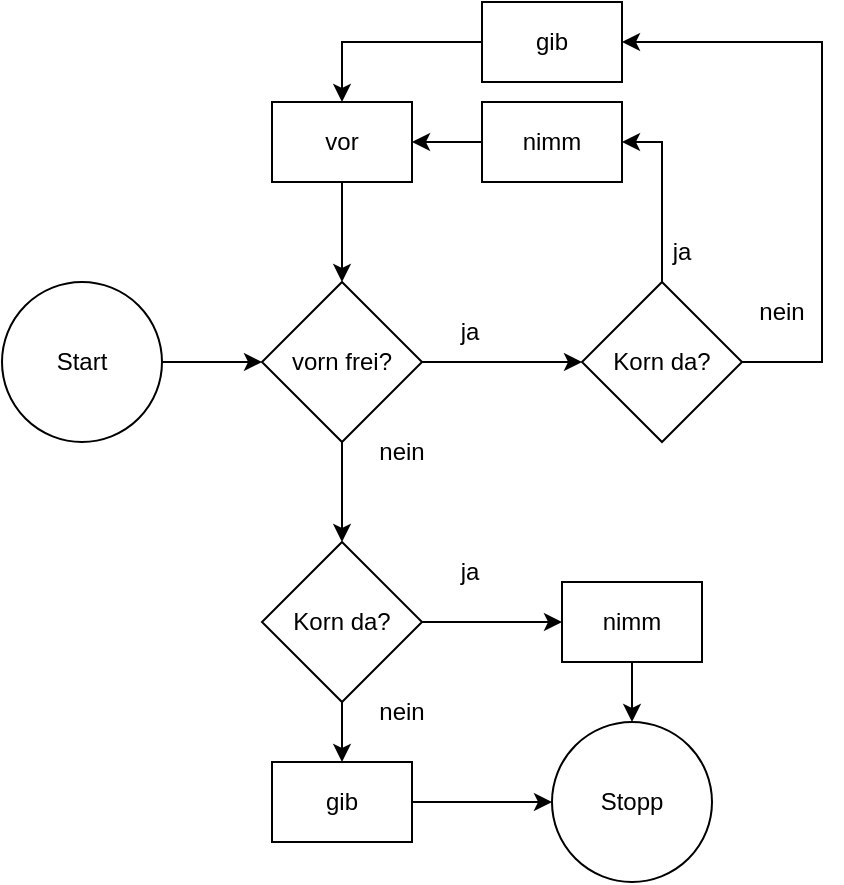 <mxfile version="28.0.9" pages="2">
  <diagram name="Seite-1" id="PY_dONjrOMEP5lMkQRjG">
    <mxGraphModel dx="2472" dy="982" grid="1" gridSize="10" guides="1" tooltips="1" connect="1" arrows="1" fold="1" page="1" pageScale="1" pageWidth="827" pageHeight="1169" math="0" shadow="0">
      <root>
        <mxCell id="0" />
        <mxCell id="1" parent="0" />
        <mxCell id="40YEkrklW_I2Qo1Nzs7D-16" value="" style="edgeStyle=orthogonalEdgeStyle;rounded=0;orthogonalLoop=1;jettySize=auto;html=1;" parent="1" source="40YEkrklW_I2Qo1Nzs7D-1" target="40YEkrklW_I2Qo1Nzs7D-5" edge="1">
          <mxGeometry relative="1" as="geometry" />
        </mxCell>
        <mxCell id="40YEkrklW_I2Qo1Nzs7D-1" value="Start" style="ellipse;whiteSpace=wrap;html=1;aspect=fixed;" parent="1" vertex="1">
          <mxGeometry x="150" y="160" width="80" height="80" as="geometry" />
        </mxCell>
        <mxCell id="40YEkrklW_I2Qo1Nzs7D-2" value="Korn da?" style="rhombus;whiteSpace=wrap;html=1;" parent="1" vertex="1">
          <mxGeometry x="440" y="160" width="80" height="80" as="geometry" />
        </mxCell>
        <mxCell id="40YEkrklW_I2Qo1Nzs7D-17" value="" style="edgeStyle=orthogonalEdgeStyle;rounded=0;orthogonalLoop=1;jettySize=auto;html=1;" parent="1" source="40YEkrklW_I2Qo1Nzs7D-5" target="40YEkrklW_I2Qo1Nzs7D-2" edge="1">
          <mxGeometry relative="1" as="geometry" />
        </mxCell>
        <mxCell id="40YEkrklW_I2Qo1Nzs7D-26" value="" style="edgeStyle=orthogonalEdgeStyle;rounded=0;orthogonalLoop=1;jettySize=auto;html=1;" parent="1" source="40YEkrklW_I2Qo1Nzs7D-5" target="40YEkrklW_I2Qo1Nzs7D-25" edge="1">
          <mxGeometry relative="1" as="geometry" />
        </mxCell>
        <mxCell id="40YEkrklW_I2Qo1Nzs7D-5" value="vorn frei?" style="rhombus;whiteSpace=wrap;html=1;" parent="1" vertex="1">
          <mxGeometry x="280" y="160" width="80" height="80" as="geometry" />
        </mxCell>
        <mxCell id="40YEkrklW_I2Qo1Nzs7D-36" value="" style="edgeStyle=orthogonalEdgeStyle;rounded=0;orthogonalLoop=1;jettySize=auto;html=1;" parent="1" source="40YEkrklW_I2Qo1Nzs7D-7" target="40YEkrklW_I2Qo1Nzs7D-35" edge="1">
          <mxGeometry relative="1" as="geometry" />
        </mxCell>
        <mxCell id="40YEkrklW_I2Qo1Nzs7D-7" value="nimm" style="rounded=0;whiteSpace=wrap;html=1;" parent="1" vertex="1">
          <mxGeometry x="390" y="70" width="70" height="40" as="geometry" />
        </mxCell>
        <mxCell id="40YEkrklW_I2Qo1Nzs7D-13" value="ja" style="text;html=1;align=center;verticalAlign=middle;whiteSpace=wrap;rounded=0;" parent="1" vertex="1">
          <mxGeometry x="354" y="290" width="60" height="30" as="geometry" />
        </mxCell>
        <mxCell id="40YEkrklW_I2Qo1Nzs7D-14" value="ja" style="text;html=1;align=center;verticalAlign=middle;whiteSpace=wrap;rounded=0;" parent="1" vertex="1">
          <mxGeometry x="460" y="130" width="60" height="30" as="geometry" />
        </mxCell>
        <mxCell id="40YEkrklW_I2Qo1Nzs7D-15" value="nein" style="text;html=1;align=center;verticalAlign=middle;whiteSpace=wrap;rounded=0;" parent="1" vertex="1">
          <mxGeometry x="510" y="160" width="60" height="30" as="geometry" />
        </mxCell>
        <mxCell id="40YEkrklW_I2Qo1Nzs7D-18" value="" style="endArrow=classic;html=1;rounded=0;entryX=1;entryY=0.5;entryDx=0;entryDy=0;" parent="1" target="40YEkrklW_I2Qo1Nzs7D-7" edge="1">
          <mxGeometry width="50" height="50" relative="1" as="geometry">
            <mxPoint x="480" y="160" as="sourcePoint" />
            <mxPoint x="530" y="110" as="targetPoint" />
            <Array as="points">
              <mxPoint x="480" y="90" />
            </Array>
          </mxGeometry>
        </mxCell>
        <mxCell id="40YEkrklW_I2Qo1Nzs7D-20" value="gib" style="rounded=0;whiteSpace=wrap;html=1;" parent="1" vertex="1">
          <mxGeometry x="390" y="20" width="70" height="40" as="geometry" />
        </mxCell>
        <mxCell id="40YEkrklW_I2Qo1Nzs7D-21" value="" style="endArrow=classic;html=1;rounded=0;entryX=1;entryY=0.5;entryDx=0;entryDy=0;" parent="1" target="40YEkrklW_I2Qo1Nzs7D-20" edge="1">
          <mxGeometry width="50" height="50" relative="1" as="geometry">
            <mxPoint x="520" y="200" as="sourcePoint" />
            <mxPoint x="570" y="150" as="targetPoint" />
            <Array as="points">
              <mxPoint x="560" y="200" />
              <mxPoint x="560" y="40" />
            </Array>
          </mxGeometry>
        </mxCell>
        <mxCell id="40YEkrklW_I2Qo1Nzs7D-22" value="" style="endArrow=classic;html=1;rounded=0;exitX=0;exitY=0.5;exitDx=0;exitDy=0;entryX=0.5;entryY=0;entryDx=0;entryDy=0;" parent="1" source="40YEkrklW_I2Qo1Nzs7D-20" target="40YEkrklW_I2Qo1Nzs7D-35" edge="1">
          <mxGeometry width="50" height="50" relative="1" as="geometry">
            <mxPoint x="230" y="85" as="sourcePoint" />
            <mxPoint x="320" y="80" as="targetPoint" />
            <Array as="points">
              <mxPoint x="320" y="40" />
              <mxPoint x="320" y="50" />
            </Array>
          </mxGeometry>
        </mxCell>
        <mxCell id="40YEkrklW_I2Qo1Nzs7D-23" value="ja" style="text;html=1;align=center;verticalAlign=middle;whiteSpace=wrap;rounded=0;" parent="1" vertex="1">
          <mxGeometry x="354" y="170" width="60" height="30" as="geometry" />
        </mxCell>
        <mxCell id="40YEkrklW_I2Qo1Nzs7D-24" value="nein" style="text;html=1;align=center;verticalAlign=middle;whiteSpace=wrap;rounded=0;" parent="1" vertex="1">
          <mxGeometry x="320" y="360" width="60" height="30" as="geometry" />
        </mxCell>
        <mxCell id="40YEkrklW_I2Qo1Nzs7D-28" value="" style="edgeStyle=orthogonalEdgeStyle;rounded=0;orthogonalLoop=1;jettySize=auto;html=1;" parent="1" source="40YEkrklW_I2Qo1Nzs7D-25" target="40YEkrklW_I2Qo1Nzs7D-27" edge="1">
          <mxGeometry relative="1" as="geometry" />
        </mxCell>
        <mxCell id="40YEkrklW_I2Qo1Nzs7D-30" value="" style="edgeStyle=orthogonalEdgeStyle;rounded=0;orthogonalLoop=1;jettySize=auto;html=1;" parent="1" source="40YEkrklW_I2Qo1Nzs7D-25" target="40YEkrklW_I2Qo1Nzs7D-29" edge="1">
          <mxGeometry relative="1" as="geometry" />
        </mxCell>
        <mxCell id="40YEkrklW_I2Qo1Nzs7D-25" value="Korn da?" style="rhombus;whiteSpace=wrap;html=1;" parent="1" vertex="1">
          <mxGeometry x="280" y="290" width="80" height="80" as="geometry" />
        </mxCell>
        <mxCell id="40YEkrklW_I2Qo1Nzs7D-32" value="" style="edgeStyle=orthogonalEdgeStyle;rounded=0;orthogonalLoop=1;jettySize=auto;html=1;" parent="1" source="40YEkrklW_I2Qo1Nzs7D-27" target="40YEkrklW_I2Qo1Nzs7D-31" edge="1">
          <mxGeometry relative="1" as="geometry" />
        </mxCell>
        <mxCell id="40YEkrklW_I2Qo1Nzs7D-27" value="nimm" style="rounded=0;whiteSpace=wrap;html=1;" parent="1" vertex="1">
          <mxGeometry x="430" y="310" width="70" height="40" as="geometry" />
        </mxCell>
        <mxCell id="40YEkrklW_I2Qo1Nzs7D-33" value="" style="edgeStyle=orthogonalEdgeStyle;rounded=0;orthogonalLoop=1;jettySize=auto;html=1;" parent="1" source="40YEkrklW_I2Qo1Nzs7D-29" target="40YEkrklW_I2Qo1Nzs7D-31" edge="1">
          <mxGeometry relative="1" as="geometry" />
        </mxCell>
        <mxCell id="40YEkrklW_I2Qo1Nzs7D-29" value="gib" style="rounded=0;whiteSpace=wrap;html=1;" parent="1" vertex="1">
          <mxGeometry x="285" y="400" width="70" height="40" as="geometry" />
        </mxCell>
        <mxCell id="40YEkrklW_I2Qo1Nzs7D-31" value="Stopp" style="ellipse;whiteSpace=wrap;html=1;aspect=fixed;" parent="1" vertex="1">
          <mxGeometry x="425" y="380" width="80" height="80" as="geometry" />
        </mxCell>
        <mxCell id="40YEkrklW_I2Qo1Nzs7D-34" value="nein" style="text;html=1;align=center;verticalAlign=middle;whiteSpace=wrap;rounded=0;" parent="1" vertex="1">
          <mxGeometry x="320" y="230" width="60" height="30" as="geometry" />
        </mxCell>
        <mxCell id="40YEkrklW_I2Qo1Nzs7D-35" value="vor" style="rounded=0;whiteSpace=wrap;html=1;" parent="1" vertex="1">
          <mxGeometry x="285" y="70" width="70" height="40" as="geometry" />
        </mxCell>
        <mxCell id="40YEkrklW_I2Qo1Nzs7D-38" value="" style="endArrow=classic;html=1;rounded=0;exitX=0.5;exitY=1;exitDx=0;exitDy=0;entryX=0.5;entryY=0;entryDx=0;entryDy=0;" parent="1" source="40YEkrklW_I2Qo1Nzs7D-35" target="40YEkrklW_I2Qo1Nzs7D-5" edge="1">
          <mxGeometry width="50" height="50" relative="1" as="geometry">
            <mxPoint x="580" y="330" as="sourcePoint" />
            <mxPoint x="630" y="280" as="targetPoint" />
          </mxGeometry>
        </mxCell>
      </root>
    </mxGraphModel>
  </diagram>
  <diagram id="M1aS90aWbnbYZpcwZRTR" name="Seite-2">
    <mxGraphModel dx="838" dy="574" grid="1" gridSize="10" guides="1" tooltips="1" connect="1" arrows="1" fold="1" page="1" pageScale="1" pageWidth="827" pageHeight="1169" math="0" shadow="0">
      <root>
        <mxCell id="0" />
        <mxCell id="1" parent="0" />
        <mxCell id="FFoIdALZb6u8X5grWPPZ-14" value="" style="childLayout=tableLayout;recursiveResize=0;shadow=0;fillColor=none;" vertex="1" parent="1">
          <mxGeometry x="80" y="160" width="120" height="400.0" as="geometry" />
        </mxCell>
        <mxCell id="FFoIdALZb6u8X5grWPPZ-15" value="" style="shape=tableRow;horizontal=0;startSize=0;swimlaneHead=0;swimlaneBody=0;top=0;left=0;bottom=0;right=0;dropTarget=0;collapsible=0;recursiveResize=0;expand=0;fontStyle=0;fillColor=none;strokeColor=inherit;" vertex="1" parent="FFoIdALZb6u8X5grWPPZ-14">
          <mxGeometry width="120" height="40" as="geometry" />
        </mxCell>
        <mxCell id="FFoIdALZb6u8X5grWPPZ-16" value="2" style="connectable=0;recursiveResize=0;strokeColor=inherit;fillColor=none;align=center;whiteSpace=wrap;html=1;" vertex="1" parent="FFoIdALZb6u8X5grWPPZ-15">
          <mxGeometry width="40" height="40" as="geometry">
            <mxRectangle width="40" height="40" as="alternateBounds" />
          </mxGeometry>
        </mxCell>
        <mxCell id="FFoIdALZb6u8X5grWPPZ-17" value="6" style="connectable=0;recursiveResize=0;strokeColor=inherit;fillColor=none;align=center;whiteSpace=wrap;html=1;" vertex="1" parent="FFoIdALZb6u8X5grWPPZ-15">
          <mxGeometry x="40" width="40" height="40" as="geometry">
            <mxRectangle width="40" height="40" as="alternateBounds" />
          </mxGeometry>
        </mxCell>
        <mxCell id="FFoIdALZb6u8X5grWPPZ-18" value="1" style="connectable=0;recursiveResize=0;strokeColor=inherit;fillColor=none;align=center;whiteSpace=wrap;html=1;" vertex="1" parent="FFoIdALZb6u8X5grWPPZ-15">
          <mxGeometry x="80" width="40" height="40" as="geometry">
            <mxRectangle width="40" height="40" as="alternateBounds" />
          </mxGeometry>
        </mxCell>
        <mxCell id="FFoIdALZb6u8X5grWPPZ-51" value="" style="shape=tableRow;horizontal=0;startSize=0;swimlaneHead=0;swimlaneBody=0;top=0;left=0;bottom=0;right=0;dropTarget=0;collapsible=0;recursiveResize=0;expand=0;fontStyle=0;fillColor=none;strokeColor=inherit;" vertex="1" parent="FFoIdALZb6u8X5grWPPZ-14">
          <mxGeometry y="40" width="120" height="40" as="geometry" />
        </mxCell>
        <mxCell id="FFoIdALZb6u8X5grWPPZ-52" value="8" style="connectable=0;recursiveResize=0;strokeColor=inherit;fillColor=none;align=center;whiteSpace=wrap;html=1;" vertex="1" parent="FFoIdALZb6u8X5grWPPZ-51">
          <mxGeometry width="40" height="40" as="geometry">
            <mxRectangle width="40" height="40" as="alternateBounds" />
          </mxGeometry>
        </mxCell>
        <mxCell id="FFoIdALZb6u8X5grWPPZ-53" value="1" style="connectable=0;recursiveResize=0;strokeColor=inherit;fillColor=none;align=center;whiteSpace=wrap;html=1;" vertex="1" parent="FFoIdALZb6u8X5grWPPZ-51">
          <mxGeometry x="40" width="40" height="40" as="geometry">
            <mxRectangle width="40" height="40" as="alternateBounds" />
          </mxGeometry>
        </mxCell>
        <mxCell id="FFoIdALZb6u8X5grWPPZ-54" value="2" style="connectable=0;recursiveResize=0;strokeColor=inherit;fillColor=none;align=center;whiteSpace=wrap;html=1;" vertex="1" parent="FFoIdALZb6u8X5grWPPZ-51">
          <mxGeometry x="80" width="40" height="40" as="geometry">
            <mxRectangle width="40" height="40" as="alternateBounds" />
          </mxGeometry>
        </mxCell>
        <mxCell id="FFoIdALZb6u8X5grWPPZ-47" value="" style="shape=tableRow;horizontal=0;startSize=0;swimlaneHead=0;swimlaneBody=0;top=0;left=0;bottom=0;right=0;dropTarget=0;collapsible=0;recursiveResize=0;expand=0;fontStyle=0;fillColor=none;strokeColor=inherit;" vertex="1" parent="FFoIdALZb6u8X5grWPPZ-14">
          <mxGeometry y="80" width="120" height="40" as="geometry" />
        </mxCell>
        <mxCell id="FFoIdALZb6u8X5grWPPZ-48" value="1" style="connectable=0;recursiveResize=0;strokeColor=inherit;fillColor=none;align=center;whiteSpace=wrap;html=1;" vertex="1" parent="FFoIdALZb6u8X5grWPPZ-47">
          <mxGeometry width="40" height="40" as="geometry">
            <mxRectangle width="40" height="40" as="alternateBounds" />
          </mxGeometry>
        </mxCell>
        <mxCell id="FFoIdALZb6u8X5grWPPZ-49" value="8" style="connectable=0;recursiveResize=0;strokeColor=inherit;fillColor=none;align=center;whiteSpace=wrap;html=1;" vertex="1" parent="FFoIdALZb6u8X5grWPPZ-47">
          <mxGeometry x="40" width="40" height="40" as="geometry">
            <mxRectangle width="40" height="40" as="alternateBounds" />
          </mxGeometry>
        </mxCell>
        <mxCell id="FFoIdALZb6u8X5grWPPZ-50" value="6" style="connectable=0;recursiveResize=0;strokeColor=inherit;fillColor=none;align=center;whiteSpace=wrap;html=1;" vertex="1" parent="FFoIdALZb6u8X5grWPPZ-47">
          <mxGeometry x="80" width="40" height="40" as="geometry">
            <mxRectangle width="40" height="40" as="alternateBounds" />
          </mxGeometry>
        </mxCell>
        <mxCell id="FFoIdALZb6u8X5grWPPZ-35" value="" style="shape=tableRow;horizontal=0;startSize=0;swimlaneHead=0;swimlaneBody=0;top=0;left=0;bottom=0;right=0;dropTarget=0;collapsible=0;recursiveResize=0;expand=0;fontStyle=0;fillColor=none;strokeColor=inherit;" vertex="1" parent="FFoIdALZb6u8X5grWPPZ-14">
          <mxGeometry y="120" width="120" height="40" as="geometry" />
        </mxCell>
        <mxCell id="FFoIdALZb6u8X5grWPPZ-36" value="1" style="connectable=0;recursiveResize=0;strokeColor=inherit;fillColor=none;align=center;whiteSpace=wrap;html=1;" vertex="1" parent="FFoIdALZb6u8X5grWPPZ-35">
          <mxGeometry width="40" height="40" as="geometry">
            <mxRectangle width="40" height="40" as="alternateBounds" />
          </mxGeometry>
        </mxCell>
        <mxCell id="FFoIdALZb6u8X5grWPPZ-37" value="2" style="connectable=0;recursiveResize=0;strokeColor=inherit;fillColor=none;align=center;whiteSpace=wrap;html=1;" vertex="1" parent="FFoIdALZb6u8X5grWPPZ-35">
          <mxGeometry x="40" width="40" height="40" as="geometry">
            <mxRectangle width="40" height="40" as="alternateBounds" />
          </mxGeometry>
        </mxCell>
        <mxCell id="FFoIdALZb6u8X5grWPPZ-38" value="2" style="connectable=0;recursiveResize=0;strokeColor=inherit;fillColor=none;align=center;whiteSpace=wrap;html=1;" vertex="1" parent="FFoIdALZb6u8X5grWPPZ-35">
          <mxGeometry x="80" width="40" height="40" as="geometry">
            <mxRectangle width="40" height="40" as="alternateBounds" />
          </mxGeometry>
        </mxCell>
        <mxCell id="FFoIdALZb6u8X5grWPPZ-39" value="" style="shape=tableRow;horizontal=0;startSize=0;swimlaneHead=0;swimlaneBody=0;top=0;left=0;bottom=0;right=0;dropTarget=0;collapsible=0;recursiveResize=0;expand=0;fontStyle=0;fillColor=none;strokeColor=inherit;" vertex="1" parent="FFoIdALZb6u8X5grWPPZ-14">
          <mxGeometry y="160" width="120" height="40" as="geometry" />
        </mxCell>
        <mxCell id="FFoIdALZb6u8X5grWPPZ-40" value="1" style="connectable=0;recursiveResize=0;strokeColor=inherit;fillColor=none;align=center;whiteSpace=wrap;html=1;" vertex="1" parent="FFoIdALZb6u8X5grWPPZ-39">
          <mxGeometry width="40" height="40" as="geometry">
            <mxRectangle width="40" height="40" as="alternateBounds" />
          </mxGeometry>
        </mxCell>
        <mxCell id="FFoIdALZb6u8X5grWPPZ-41" value="6" style="connectable=0;recursiveResize=0;strokeColor=inherit;fillColor=none;align=center;whiteSpace=wrap;html=1;" vertex="1" parent="FFoIdALZb6u8X5grWPPZ-39">
          <mxGeometry x="40" width="40" height="40" as="geometry">
            <mxRectangle width="40" height="40" as="alternateBounds" />
          </mxGeometry>
        </mxCell>
        <mxCell id="FFoIdALZb6u8X5grWPPZ-42" value="6" style="connectable=0;recursiveResize=0;align=center;whiteSpace=wrap;html=1;" vertex="1" parent="FFoIdALZb6u8X5grWPPZ-39">
          <mxGeometry x="80" width="40" height="40" as="geometry">
            <mxRectangle width="40" height="40" as="alternateBounds" />
          </mxGeometry>
        </mxCell>
        <mxCell id="FFoIdALZb6u8X5grWPPZ-55" value="" style="shape=tableRow;horizontal=0;startSize=0;swimlaneHead=0;swimlaneBody=0;top=0;left=0;bottom=0;right=0;dropTarget=0;collapsible=0;recursiveResize=0;expand=0;fontStyle=0;fillColor=none;strokeColor=inherit;" vertex="1" parent="FFoIdALZb6u8X5grWPPZ-14">
          <mxGeometry y="200" width="120" height="40" as="geometry" />
        </mxCell>
        <mxCell id="FFoIdALZb6u8X5grWPPZ-56" value="1" style="connectable=0;recursiveResize=0;strokeColor=inherit;fillColor=default;align=center;whiteSpace=wrap;html=1;" vertex="1" parent="FFoIdALZb6u8X5grWPPZ-55">
          <mxGeometry width="40" height="40" as="geometry">
            <mxRectangle width="40" height="40" as="alternateBounds" />
          </mxGeometry>
        </mxCell>
        <mxCell id="FFoIdALZb6u8X5grWPPZ-57" value="0" style="connectable=0;recursiveResize=0;strokeColor=inherit;fillColor=none;align=center;whiteSpace=wrap;html=1;" vertex="1" parent="FFoIdALZb6u8X5grWPPZ-55">
          <mxGeometry x="40" width="40" height="40" as="geometry">
            <mxRectangle width="40" height="40" as="alternateBounds" />
          </mxGeometry>
        </mxCell>
        <mxCell id="FFoIdALZb6u8X5grWPPZ-58" value="4" style="connectable=0;recursiveResize=0;strokeColor=inherit;fillColor=none;align=center;whiteSpace=wrap;html=1;" vertex="1" parent="FFoIdALZb6u8X5grWPPZ-55">
          <mxGeometry x="80" width="40" height="40" as="geometry">
            <mxRectangle width="40" height="40" as="alternateBounds" />
          </mxGeometry>
        </mxCell>
        <mxCell id="FFoIdALZb6u8X5grWPPZ-27" value="" style="shape=tableRow;horizontal=0;startSize=0;swimlaneHead=0;swimlaneBody=0;top=0;left=0;bottom=0;right=0;dropTarget=0;collapsible=0;recursiveResize=0;expand=0;fontStyle=0;fillColor=none;strokeColor=inherit;" vertex="1" parent="FFoIdALZb6u8X5grWPPZ-14">
          <mxGeometry y="240" width="120" height="40" as="geometry" />
        </mxCell>
        <mxCell id="FFoIdALZb6u8X5grWPPZ-28" value="1" style="connectable=0;recursiveResize=0;strokeColor=inherit;fillColor=none;align=center;whiteSpace=wrap;html=1;" vertex="1" parent="FFoIdALZb6u8X5grWPPZ-27">
          <mxGeometry width="40" height="40" as="geometry">
            <mxRectangle width="40" height="40" as="alternateBounds" />
          </mxGeometry>
        </mxCell>
        <mxCell id="FFoIdALZb6u8X5grWPPZ-29" value="3" style="connectable=0;recursiveResize=0;strokeColor=inherit;fillColor=none;align=center;whiteSpace=wrap;html=1;" vertex="1" parent="FFoIdALZb6u8X5grWPPZ-27">
          <mxGeometry x="40" width="40" height="40" as="geometry">
            <mxRectangle width="40" height="40" as="alternateBounds" />
          </mxGeometry>
        </mxCell>
        <mxCell id="FFoIdALZb6u8X5grWPPZ-30" value="1" style="connectable=0;recursiveResize=0;strokeColor=inherit;fillColor=none;align=center;whiteSpace=wrap;html=1;" vertex="1" parent="FFoIdALZb6u8X5grWPPZ-27">
          <mxGeometry x="80" width="40" height="40" as="geometry">
            <mxRectangle width="40" height="40" as="alternateBounds" />
          </mxGeometry>
        </mxCell>
        <mxCell id="FFoIdALZb6u8X5grWPPZ-31" value="" style="shape=tableRow;horizontal=0;startSize=0;swimlaneHead=0;swimlaneBody=0;top=0;left=0;bottom=0;right=0;dropTarget=0;collapsible=0;recursiveResize=0;expand=0;fontStyle=0;fillColor=none;strokeColor=inherit;" vertex="1" parent="FFoIdALZb6u8X5grWPPZ-14">
          <mxGeometry y="280" width="120" height="40" as="geometry" />
        </mxCell>
        <mxCell id="FFoIdALZb6u8X5grWPPZ-32" value="1" style="connectable=0;recursiveResize=0;strokeColor=inherit;fillColor=none;align=center;whiteSpace=wrap;html=1;" vertex="1" parent="FFoIdALZb6u8X5grWPPZ-31">
          <mxGeometry width="40" height="40" as="geometry">
            <mxRectangle width="40" height="40" as="alternateBounds" />
          </mxGeometry>
        </mxCell>
        <mxCell id="FFoIdALZb6u8X5grWPPZ-33" value="5" style="connectable=0;recursiveResize=0;strokeColor=inherit;fillColor=none;align=center;whiteSpace=wrap;html=1;" vertex="1" parent="FFoIdALZb6u8X5grWPPZ-31">
          <mxGeometry x="40" width="40" height="40" as="geometry">
            <mxRectangle width="40" height="40" as="alternateBounds" />
          </mxGeometry>
        </mxCell>
        <mxCell id="FFoIdALZb6u8X5grWPPZ-34" value="3" style="connectable=0;recursiveResize=0;strokeColor=inherit;fillColor=none;align=center;whiteSpace=wrap;html=1;" vertex="1" parent="FFoIdALZb6u8X5grWPPZ-31">
          <mxGeometry x="80" width="40" height="40" as="geometry">
            <mxRectangle width="40" height="40" as="alternateBounds" />
          </mxGeometry>
        </mxCell>
        <mxCell id="FFoIdALZb6u8X5grWPPZ-19" style="shape=tableRow;horizontal=0;startSize=0;swimlaneHead=0;swimlaneBody=0;top=0;left=0;bottom=0;right=0;dropTarget=0;collapsible=0;recursiveResize=0;expand=0;fontStyle=0;fillColor=none;strokeColor=inherit;" vertex="1" parent="FFoIdALZb6u8X5grWPPZ-14">
          <mxGeometry y="320" width="120" height="40" as="geometry" />
        </mxCell>
        <mxCell id="FFoIdALZb6u8X5grWPPZ-20" value="9" style="connectable=0;recursiveResize=0;strokeColor=inherit;fillColor=none;align=center;whiteSpace=wrap;html=1;" vertex="1" parent="FFoIdALZb6u8X5grWPPZ-19">
          <mxGeometry width="40" height="40" as="geometry">
            <mxRectangle width="40" height="40" as="alternateBounds" />
          </mxGeometry>
        </mxCell>
        <mxCell id="FFoIdALZb6u8X5grWPPZ-21" value="1" style="connectable=0;recursiveResize=0;strokeColor=inherit;fillColor=none;align=center;whiteSpace=wrap;html=1;" vertex="1" parent="FFoIdALZb6u8X5grWPPZ-19">
          <mxGeometry x="40" width="40" height="40" as="geometry">
            <mxRectangle width="40" height="40" as="alternateBounds" />
          </mxGeometry>
        </mxCell>
        <mxCell id="FFoIdALZb6u8X5grWPPZ-22" value="7" style="connectable=0;recursiveResize=0;strokeColor=inherit;fillColor=none;align=center;whiteSpace=wrap;html=1;" vertex="1" parent="FFoIdALZb6u8X5grWPPZ-19">
          <mxGeometry x="80" width="40" height="40" as="geometry">
            <mxRectangle width="40" height="40" as="alternateBounds" />
          </mxGeometry>
        </mxCell>
        <mxCell id="FFoIdALZb6u8X5grWPPZ-23" style="shape=tableRow;horizontal=0;startSize=0;swimlaneHead=0;swimlaneBody=0;top=0;left=0;bottom=0;right=0;dropTarget=0;collapsible=0;recursiveResize=0;expand=0;fontStyle=0;fillColor=none;strokeColor=inherit;" vertex="1" parent="FFoIdALZb6u8X5grWPPZ-14">
          <mxGeometry y="360" width="120" height="40" as="geometry" />
        </mxCell>
        <mxCell id="FFoIdALZb6u8X5grWPPZ-24" value="6" style="connectable=0;recursiveResize=0;strokeColor=inherit;fillColor=none;align=center;whiteSpace=wrap;html=1;" vertex="1" parent="FFoIdALZb6u8X5grWPPZ-23">
          <mxGeometry width="40" height="40" as="geometry">
            <mxRectangle width="40" height="40" as="alternateBounds" />
          </mxGeometry>
        </mxCell>
        <mxCell id="FFoIdALZb6u8X5grWPPZ-25" value="4" style="connectable=0;recursiveResize=0;strokeColor=inherit;fillColor=none;align=center;whiteSpace=wrap;html=1;" vertex="1" parent="FFoIdALZb6u8X5grWPPZ-23">
          <mxGeometry x="40" width="40" height="40" as="geometry">
            <mxRectangle width="40" height="40" as="alternateBounds" />
          </mxGeometry>
        </mxCell>
        <mxCell id="FFoIdALZb6u8X5grWPPZ-26" value="1" style="connectable=0;recursiveResize=0;strokeColor=inherit;fillColor=none;align=center;whiteSpace=wrap;html=1;" vertex="1" parent="FFoIdALZb6u8X5grWPPZ-23">
          <mxGeometry x="80" width="40" height="40" as="geometry">
            <mxRectangle width="40" height="40" as="alternateBounds" />
          </mxGeometry>
        </mxCell>
        <mxCell id="FFoIdALZb6u8X5grWPPZ-105" value="" style="childLayout=tableLayout;recursiveResize=0;shadow=0;fillColor=none;" vertex="1" parent="1">
          <mxGeometry x="200" y="160" width="120" height="400.0" as="geometry" />
        </mxCell>
        <mxCell id="FFoIdALZb6u8X5grWPPZ-106" value="" style="shape=tableRow;horizontal=0;startSize=0;swimlaneHead=0;swimlaneBody=0;top=0;left=0;bottom=0;right=0;dropTarget=0;collapsible=0;recursiveResize=0;expand=0;fontStyle=0;fillColor=none;strokeColor=inherit;" vertex="1" parent="FFoIdALZb6u8X5grWPPZ-105">
          <mxGeometry width="120" height="40" as="geometry" />
        </mxCell>
        <mxCell id="FFoIdALZb6u8X5grWPPZ-107" value="1" style="connectable=0;recursiveResize=0;strokeColor=inherit;fillColor=none;align=center;whiteSpace=wrap;html=1;" vertex="1" parent="FFoIdALZb6u8X5grWPPZ-106">
          <mxGeometry width="40" height="40" as="geometry">
            <mxRectangle width="40" height="40" as="alternateBounds" />
          </mxGeometry>
        </mxCell>
        <mxCell id="FFoIdALZb6u8X5grWPPZ-108" value="1" style="connectable=0;recursiveResize=0;strokeColor=inherit;fillColor=none;align=center;whiteSpace=wrap;html=1;" vertex="1" parent="FFoIdALZb6u8X5grWPPZ-106">
          <mxGeometry x="40" width="40" height="40" as="geometry">
            <mxRectangle width="40" height="40" as="alternateBounds" />
          </mxGeometry>
        </mxCell>
        <mxCell id="FFoIdALZb6u8X5grWPPZ-109" value="1" style="connectable=0;recursiveResize=0;strokeColor=inherit;fillColor=none;align=center;whiteSpace=wrap;html=1;" vertex="1" parent="FFoIdALZb6u8X5grWPPZ-106">
          <mxGeometry x="80" width="40" height="40" as="geometry">
            <mxRectangle width="40" height="40" as="alternateBounds" />
          </mxGeometry>
        </mxCell>
        <mxCell id="FFoIdALZb6u8X5grWPPZ-110" value="" style="shape=tableRow;horizontal=0;startSize=0;swimlaneHead=0;swimlaneBody=0;top=0;left=0;bottom=0;right=0;dropTarget=0;collapsible=0;recursiveResize=0;expand=0;fontStyle=0;fillColor=none;strokeColor=inherit;" vertex="1" parent="FFoIdALZb6u8X5grWPPZ-105">
          <mxGeometry y="40" width="120" height="40" as="geometry" />
        </mxCell>
        <mxCell id="FFoIdALZb6u8X5grWPPZ-111" value="9" style="connectable=0;recursiveResize=0;strokeColor=inherit;fillColor=none;align=center;whiteSpace=wrap;html=1;" vertex="1" parent="FFoIdALZb6u8X5grWPPZ-110">
          <mxGeometry width="40" height="40" as="geometry">
            <mxRectangle width="40" height="40" as="alternateBounds" />
          </mxGeometry>
        </mxCell>
        <mxCell id="FFoIdALZb6u8X5grWPPZ-112" value="5" style="connectable=0;recursiveResize=0;strokeColor=inherit;fillColor=none;align=center;whiteSpace=wrap;html=1;" vertex="1" parent="FFoIdALZb6u8X5grWPPZ-110">
          <mxGeometry x="40" width="40" height="40" as="geometry">
            <mxRectangle width="40" height="40" as="alternateBounds" />
          </mxGeometry>
        </mxCell>
        <mxCell id="FFoIdALZb6u8X5grWPPZ-113" value="7" style="connectable=0;recursiveResize=0;strokeColor=inherit;fillColor=none;align=center;whiteSpace=wrap;html=1;" vertex="1" parent="FFoIdALZb6u8X5grWPPZ-110">
          <mxGeometry x="80" width="40" height="40" as="geometry">
            <mxRectangle width="40" height="40" as="alternateBounds" />
          </mxGeometry>
        </mxCell>
        <mxCell id="FFoIdALZb6u8X5grWPPZ-114" value="" style="shape=tableRow;horizontal=0;startSize=0;swimlaneHead=0;swimlaneBody=0;top=0;left=0;bottom=0;right=0;dropTarget=0;collapsible=0;recursiveResize=0;expand=0;fontStyle=0;fillColor=none;strokeColor=inherit;" vertex="1" parent="FFoIdALZb6u8X5grWPPZ-105">
          <mxGeometry y="80" width="120" height="40" as="geometry" />
        </mxCell>
        <mxCell id="FFoIdALZb6u8X5grWPPZ-115" value="3" style="connectable=0;recursiveResize=0;strokeColor=inherit;fillColor=none;align=center;whiteSpace=wrap;html=1;" vertex="1" parent="FFoIdALZb6u8X5grWPPZ-114">
          <mxGeometry width="40" height="40" as="geometry">
            <mxRectangle width="40" height="40" as="alternateBounds" />
          </mxGeometry>
        </mxCell>
        <mxCell id="FFoIdALZb6u8X5grWPPZ-116" value="7" style="connectable=0;recursiveResize=0;strokeColor=inherit;fillColor=none;align=center;whiteSpace=wrap;html=1;" vertex="1" parent="FFoIdALZb6u8X5grWPPZ-114">
          <mxGeometry x="40" width="40" height="40" as="geometry">
            <mxRectangle width="40" height="40" as="alternateBounds" />
          </mxGeometry>
        </mxCell>
        <mxCell id="FFoIdALZb6u8X5grWPPZ-117" value="3" style="connectable=0;recursiveResize=0;strokeColor=inherit;fillColor=none;align=center;whiteSpace=wrap;html=1;" vertex="1" parent="FFoIdALZb6u8X5grWPPZ-114">
          <mxGeometry x="80" width="40" height="40" as="geometry">
            <mxRectangle width="40" height="40" as="alternateBounds" />
          </mxGeometry>
        </mxCell>
        <mxCell id="FFoIdALZb6u8X5grWPPZ-118" value="" style="shape=tableRow;horizontal=0;startSize=0;swimlaneHead=0;swimlaneBody=0;top=0;left=0;bottom=0;right=0;dropTarget=0;collapsible=0;recursiveResize=0;expand=0;fontStyle=0;fillColor=none;strokeColor=inherit;" vertex="1" parent="FFoIdALZb6u8X5grWPPZ-105">
          <mxGeometry y="120" width="120" height="40" as="geometry" />
        </mxCell>
        <mxCell id="FFoIdALZb6u8X5grWPPZ-119" value="1" style="connectable=0;recursiveResize=0;strokeColor=inherit;fillColor=none;align=center;whiteSpace=wrap;html=1;" vertex="1" parent="FFoIdALZb6u8X5grWPPZ-118">
          <mxGeometry width="40" height="40" as="geometry">
            <mxRectangle width="40" height="40" as="alternateBounds" />
          </mxGeometry>
        </mxCell>
        <mxCell id="FFoIdALZb6u8X5grWPPZ-120" value="8" style="connectable=0;recursiveResize=0;strokeColor=inherit;fillColor=none;align=center;whiteSpace=wrap;html=1;" vertex="1" parent="FFoIdALZb6u8X5grWPPZ-118">
          <mxGeometry x="40" width="40" height="40" as="geometry">
            <mxRectangle width="40" height="40" as="alternateBounds" />
          </mxGeometry>
        </mxCell>
        <mxCell id="FFoIdALZb6u8X5grWPPZ-121" value="1" style="connectable=0;recursiveResize=0;strokeColor=inherit;fillColor=none;align=center;whiteSpace=wrap;html=1;" vertex="1" parent="FFoIdALZb6u8X5grWPPZ-118">
          <mxGeometry x="80" width="40" height="40" as="geometry">
            <mxRectangle width="40" height="40" as="alternateBounds" />
          </mxGeometry>
        </mxCell>
        <mxCell id="FFoIdALZb6u8X5grWPPZ-122" value="" style="shape=tableRow;horizontal=0;startSize=0;swimlaneHead=0;swimlaneBody=0;top=0;left=0;bottom=0;right=0;dropTarget=0;collapsible=0;recursiveResize=0;expand=0;fontStyle=0;fillColor=none;strokeColor=inherit;" vertex="1" parent="FFoIdALZb6u8X5grWPPZ-105">
          <mxGeometry y="160" width="120" height="40" as="geometry" />
        </mxCell>
        <mxCell id="FFoIdALZb6u8X5grWPPZ-123" value="8" style="connectable=0;recursiveResize=0;strokeColor=inherit;fillColor=none;align=center;whiteSpace=wrap;html=1;" vertex="1" parent="FFoIdALZb6u8X5grWPPZ-122">
          <mxGeometry width="40" height="40" as="geometry">
            <mxRectangle width="40" height="40" as="alternateBounds" />
          </mxGeometry>
        </mxCell>
        <mxCell id="FFoIdALZb6u8X5grWPPZ-124" value="0" style="connectable=0;recursiveResize=0;strokeColor=inherit;fillColor=none;align=center;whiteSpace=wrap;html=1;" vertex="1" parent="FFoIdALZb6u8X5grWPPZ-122">
          <mxGeometry x="40" width="40" height="40" as="geometry">
            <mxRectangle width="40" height="40" as="alternateBounds" />
          </mxGeometry>
        </mxCell>
        <mxCell id="FFoIdALZb6u8X5grWPPZ-125" value="2" style="connectable=0;recursiveResize=0;align=center;whiteSpace=wrap;html=1;" vertex="1" parent="FFoIdALZb6u8X5grWPPZ-122">
          <mxGeometry x="80" width="40" height="40" as="geometry">
            <mxRectangle width="40" height="40" as="alternateBounds" />
          </mxGeometry>
        </mxCell>
        <mxCell id="FFoIdALZb6u8X5grWPPZ-126" value="" style="shape=tableRow;horizontal=0;startSize=0;swimlaneHead=0;swimlaneBody=0;top=0;left=0;bottom=0;right=0;dropTarget=0;collapsible=0;recursiveResize=0;expand=0;fontStyle=0;fillColor=none;strokeColor=inherit;" vertex="1" parent="FFoIdALZb6u8X5grWPPZ-105">
          <mxGeometry y="200" width="120" height="40" as="geometry" />
        </mxCell>
        <mxCell id="FFoIdALZb6u8X5grWPPZ-127" value="2" style="connectable=0;recursiveResize=0;strokeColor=inherit;fillColor=default;align=center;whiteSpace=wrap;html=1;" vertex="1" parent="FFoIdALZb6u8X5grWPPZ-126">
          <mxGeometry width="40" height="40" as="geometry">
            <mxRectangle width="40" height="40" as="alternateBounds" />
          </mxGeometry>
        </mxCell>
        <mxCell id="FFoIdALZb6u8X5grWPPZ-128" value="1" style="connectable=0;recursiveResize=0;strokeColor=inherit;fillColor=none;align=center;whiteSpace=wrap;html=1;" vertex="1" parent="FFoIdALZb6u8X5grWPPZ-126">
          <mxGeometry x="40" width="40" height="40" as="geometry">
            <mxRectangle width="40" height="40" as="alternateBounds" />
          </mxGeometry>
        </mxCell>
        <mxCell id="FFoIdALZb6u8X5grWPPZ-129" value="7" style="connectable=0;recursiveResize=0;strokeColor=inherit;fillColor=none;align=center;whiteSpace=wrap;html=1;" vertex="1" parent="FFoIdALZb6u8X5grWPPZ-126">
          <mxGeometry x="80" width="40" height="40" as="geometry">
            <mxRectangle width="40" height="40" as="alternateBounds" />
          </mxGeometry>
        </mxCell>
        <mxCell id="FFoIdALZb6u8X5grWPPZ-130" value="" style="shape=tableRow;horizontal=0;startSize=0;swimlaneHead=0;swimlaneBody=0;top=0;left=0;bottom=0;right=0;dropTarget=0;collapsible=0;recursiveResize=0;expand=0;fontStyle=0;fillColor=none;strokeColor=inherit;" vertex="1" parent="FFoIdALZb6u8X5grWPPZ-105">
          <mxGeometry y="240" width="120" height="40" as="geometry" />
        </mxCell>
        <mxCell id="FFoIdALZb6u8X5grWPPZ-131" value="3" style="connectable=0;recursiveResize=0;strokeColor=inherit;fillColor=none;align=center;whiteSpace=wrap;html=1;" vertex="1" parent="FFoIdALZb6u8X5grWPPZ-130">
          <mxGeometry width="40" height="40" as="geometry">
            <mxRectangle width="40" height="40" as="alternateBounds" />
          </mxGeometry>
        </mxCell>
        <mxCell id="FFoIdALZb6u8X5grWPPZ-132" value="5" style="connectable=0;recursiveResize=0;strokeColor=inherit;fillColor=none;align=center;whiteSpace=wrap;html=1;" vertex="1" parent="FFoIdALZb6u8X5grWPPZ-130">
          <mxGeometry x="40" width="40" height="40" as="geometry">
            <mxRectangle width="40" height="40" as="alternateBounds" />
          </mxGeometry>
        </mxCell>
        <mxCell id="FFoIdALZb6u8X5grWPPZ-133" value="9" style="connectable=0;recursiveResize=0;strokeColor=inherit;fillColor=none;align=center;whiteSpace=wrap;html=1;" vertex="1" parent="FFoIdALZb6u8X5grWPPZ-130">
          <mxGeometry x="80" width="40" height="40" as="geometry">
            <mxRectangle width="40" height="40" as="alternateBounds" />
          </mxGeometry>
        </mxCell>
        <mxCell id="FFoIdALZb6u8X5grWPPZ-134" value="" style="shape=tableRow;horizontal=0;startSize=0;swimlaneHead=0;swimlaneBody=0;top=0;left=0;bottom=0;right=0;dropTarget=0;collapsible=0;recursiveResize=0;expand=0;fontStyle=0;fillColor=none;strokeColor=inherit;" vertex="1" parent="FFoIdALZb6u8X5grWPPZ-105">
          <mxGeometry y="280" width="120" height="40" as="geometry" />
        </mxCell>
        <mxCell id="FFoIdALZb6u8X5grWPPZ-135" value="1" style="connectable=0;recursiveResize=0;strokeColor=inherit;fillColor=none;align=center;whiteSpace=wrap;html=1;" vertex="1" parent="FFoIdALZb6u8X5grWPPZ-134">
          <mxGeometry width="40" height="40" as="geometry">
            <mxRectangle width="40" height="40" as="alternateBounds" />
          </mxGeometry>
        </mxCell>
        <mxCell id="FFoIdALZb6u8X5grWPPZ-136" value="1" style="connectable=0;recursiveResize=0;strokeColor=inherit;fillColor=none;align=center;whiteSpace=wrap;html=1;" vertex="1" parent="FFoIdALZb6u8X5grWPPZ-134">
          <mxGeometry x="40" width="40" height="40" as="geometry">
            <mxRectangle width="40" height="40" as="alternateBounds" />
          </mxGeometry>
        </mxCell>
        <mxCell id="FFoIdALZb6u8X5grWPPZ-137" value="1" style="connectable=0;recursiveResize=0;strokeColor=inherit;fillColor=none;align=center;whiteSpace=wrap;html=1;" vertex="1" parent="FFoIdALZb6u8X5grWPPZ-134">
          <mxGeometry x="80" width="40" height="40" as="geometry">
            <mxRectangle width="40" height="40" as="alternateBounds" />
          </mxGeometry>
        </mxCell>
        <mxCell id="FFoIdALZb6u8X5grWPPZ-138" style="shape=tableRow;horizontal=0;startSize=0;swimlaneHead=0;swimlaneBody=0;top=0;left=0;bottom=0;right=0;dropTarget=0;collapsible=0;recursiveResize=0;expand=0;fontStyle=0;fillColor=none;strokeColor=inherit;" vertex="1" parent="FFoIdALZb6u8X5grWPPZ-105">
          <mxGeometry y="320" width="120" height="40" as="geometry" />
        </mxCell>
        <mxCell id="FFoIdALZb6u8X5grWPPZ-139" value="4" style="connectable=0;recursiveResize=0;strokeColor=inherit;fillColor=none;align=center;whiteSpace=wrap;html=1;" vertex="1" parent="FFoIdALZb6u8X5grWPPZ-138">
          <mxGeometry width="40" height="40" as="geometry">
            <mxRectangle width="40" height="40" as="alternateBounds" />
          </mxGeometry>
        </mxCell>
        <mxCell id="FFoIdALZb6u8X5grWPPZ-140" value="4" style="connectable=0;recursiveResize=0;strokeColor=inherit;fillColor=none;align=center;whiteSpace=wrap;html=1;" vertex="1" parent="FFoIdALZb6u8X5grWPPZ-138">
          <mxGeometry x="40" width="40" height="40" as="geometry">
            <mxRectangle width="40" height="40" as="alternateBounds" />
          </mxGeometry>
        </mxCell>
        <mxCell id="FFoIdALZb6u8X5grWPPZ-141" value="0" style="connectable=0;recursiveResize=0;strokeColor=inherit;fillColor=none;align=center;whiteSpace=wrap;html=1;" vertex="1" parent="FFoIdALZb6u8X5grWPPZ-138">
          <mxGeometry x="80" width="40" height="40" as="geometry">
            <mxRectangle width="40" height="40" as="alternateBounds" />
          </mxGeometry>
        </mxCell>
        <mxCell id="FFoIdALZb6u8X5grWPPZ-142" style="shape=tableRow;horizontal=0;startSize=0;swimlaneHead=0;swimlaneBody=0;top=0;left=0;bottom=0;right=0;dropTarget=0;collapsible=0;recursiveResize=0;expand=0;fontStyle=0;fillColor=none;strokeColor=inherit;" vertex="1" parent="FFoIdALZb6u8X5grWPPZ-105">
          <mxGeometry y="360" width="120" height="40" as="geometry" />
        </mxCell>
        <mxCell id="FFoIdALZb6u8X5grWPPZ-143" value="1" style="connectable=0;recursiveResize=0;strokeColor=inherit;fillColor=none;align=center;whiteSpace=wrap;html=1;" vertex="1" parent="FFoIdALZb6u8X5grWPPZ-142">
          <mxGeometry width="40" height="40" as="geometry">
            <mxRectangle width="40" height="40" as="alternateBounds" />
          </mxGeometry>
        </mxCell>
        <mxCell id="FFoIdALZb6u8X5grWPPZ-144" value="1" style="connectable=0;recursiveResize=0;strokeColor=inherit;fillColor=none;align=center;whiteSpace=wrap;html=1;" vertex="1" parent="FFoIdALZb6u8X5grWPPZ-142">
          <mxGeometry x="40" width="40" height="40" as="geometry">
            <mxRectangle width="40" height="40" as="alternateBounds" />
          </mxGeometry>
        </mxCell>
        <mxCell id="FFoIdALZb6u8X5grWPPZ-145" value="1" style="connectable=0;recursiveResize=0;strokeColor=inherit;fillColor=none;align=center;whiteSpace=wrap;html=1;" vertex="1" parent="FFoIdALZb6u8X5grWPPZ-142">
          <mxGeometry x="80" width="40" height="40" as="geometry">
            <mxRectangle width="40" height="40" as="alternateBounds" />
          </mxGeometry>
        </mxCell>
        <mxCell id="FFoIdALZb6u8X5grWPPZ-146" value="" style="childLayout=tableLayout;recursiveResize=0;shadow=0;fillColor=none;" vertex="1" parent="1">
          <mxGeometry x="320" y="160" width="120" height="400.0" as="geometry" />
        </mxCell>
        <mxCell id="FFoIdALZb6u8X5grWPPZ-147" value="" style="shape=tableRow;horizontal=0;startSize=0;swimlaneHead=0;swimlaneBody=0;top=0;left=0;bottom=0;right=0;dropTarget=0;collapsible=0;recursiveResize=0;expand=0;fontStyle=0;fillColor=none;strokeColor=inherit;" vertex="1" parent="FFoIdALZb6u8X5grWPPZ-146">
          <mxGeometry width="120" height="40" as="geometry" />
        </mxCell>
        <mxCell id="FFoIdALZb6u8X5grWPPZ-148" value="1" style="connectable=0;recursiveResize=0;strokeColor=inherit;fillColor=none;align=center;whiteSpace=wrap;html=1;" vertex="1" parent="FFoIdALZb6u8X5grWPPZ-147">
          <mxGeometry width="40" height="40" as="geometry">
            <mxRectangle width="40" height="40" as="alternateBounds" />
          </mxGeometry>
        </mxCell>
        <mxCell id="FFoIdALZb6u8X5grWPPZ-149" value="4" style="connectable=0;recursiveResize=0;strokeColor=inherit;fillColor=none;align=center;whiteSpace=wrap;html=1;" vertex="1" parent="FFoIdALZb6u8X5grWPPZ-147">
          <mxGeometry x="40" width="40" height="40" as="geometry">
            <mxRectangle width="40" height="40" as="alternateBounds" />
          </mxGeometry>
        </mxCell>
        <mxCell id="FFoIdALZb6u8X5grWPPZ-150" value="5" style="connectable=0;recursiveResize=0;strokeColor=inherit;fillColor=none;align=center;whiteSpace=wrap;html=1;" vertex="1" parent="FFoIdALZb6u8X5grWPPZ-147">
          <mxGeometry x="80" width="40" height="40" as="geometry">
            <mxRectangle width="40" height="40" as="alternateBounds" />
          </mxGeometry>
        </mxCell>
        <mxCell id="FFoIdALZb6u8X5grWPPZ-151" value="" style="shape=tableRow;horizontal=0;startSize=0;swimlaneHead=0;swimlaneBody=0;top=0;left=0;bottom=0;right=0;dropTarget=0;collapsible=0;recursiveResize=0;expand=0;fontStyle=0;fillColor=none;strokeColor=inherit;" vertex="1" parent="FFoIdALZb6u8X5grWPPZ-146">
          <mxGeometry y="40" width="120" height="40" as="geometry" />
        </mxCell>
        <mxCell id="FFoIdALZb6u8X5grWPPZ-152" value="2" style="connectable=0;recursiveResize=0;strokeColor=inherit;fillColor=none;align=center;whiteSpace=wrap;html=1;" vertex="1" parent="FFoIdALZb6u8X5grWPPZ-151">
          <mxGeometry width="40" height="40" as="geometry">
            <mxRectangle width="40" height="40" as="alternateBounds" />
          </mxGeometry>
        </mxCell>
        <mxCell id="FFoIdALZb6u8X5grWPPZ-153" value="1" style="connectable=0;recursiveResize=0;strokeColor=inherit;fillColor=none;align=center;whiteSpace=wrap;html=1;" vertex="1" parent="FFoIdALZb6u8X5grWPPZ-151">
          <mxGeometry x="40" width="40" height="40" as="geometry">
            <mxRectangle width="40" height="40" as="alternateBounds" />
          </mxGeometry>
        </mxCell>
        <mxCell id="FFoIdALZb6u8X5grWPPZ-154" value="2" style="connectable=0;recursiveResize=0;strokeColor=inherit;fillColor=none;align=center;whiteSpace=wrap;html=1;" vertex="1" parent="FFoIdALZb6u8X5grWPPZ-151">
          <mxGeometry x="80" width="40" height="40" as="geometry">
            <mxRectangle width="40" height="40" as="alternateBounds" />
          </mxGeometry>
        </mxCell>
        <mxCell id="FFoIdALZb6u8X5grWPPZ-155" value="" style="shape=tableRow;horizontal=0;startSize=0;swimlaneHead=0;swimlaneBody=0;top=0;left=0;bottom=0;right=0;dropTarget=0;collapsible=0;recursiveResize=0;expand=0;fontStyle=0;fillColor=none;strokeColor=inherit;" vertex="1" parent="FFoIdALZb6u8X5grWPPZ-146">
          <mxGeometry y="80" width="120" height="40" as="geometry" />
        </mxCell>
        <mxCell id="FFoIdALZb6u8X5grWPPZ-156" value="8" style="connectable=0;recursiveResize=0;strokeColor=inherit;fillColor=none;align=center;whiteSpace=wrap;html=1;" vertex="1" parent="FFoIdALZb6u8X5grWPPZ-155">
          <mxGeometry width="40" height="40" as="geometry">
            <mxRectangle width="40" height="40" as="alternateBounds" />
          </mxGeometry>
        </mxCell>
        <mxCell id="FFoIdALZb6u8X5grWPPZ-157" value="7" style="connectable=0;recursiveResize=0;strokeColor=inherit;fillColor=none;align=center;whiteSpace=wrap;html=1;" vertex="1" parent="FFoIdALZb6u8X5grWPPZ-155">
          <mxGeometry x="40" width="40" height="40" as="geometry">
            <mxRectangle width="40" height="40" as="alternateBounds" />
          </mxGeometry>
        </mxCell>
        <mxCell id="FFoIdALZb6u8X5grWPPZ-158" value="&lt;div&gt;1&lt;/div&gt;" style="connectable=0;recursiveResize=0;strokeColor=inherit;fillColor=none;align=center;whiteSpace=wrap;html=1;" vertex="1" parent="FFoIdALZb6u8X5grWPPZ-155">
          <mxGeometry x="80" width="40" height="40" as="geometry">
            <mxRectangle width="40" height="40" as="alternateBounds" />
          </mxGeometry>
        </mxCell>
        <mxCell id="FFoIdALZb6u8X5grWPPZ-159" value="" style="shape=tableRow;horizontal=0;startSize=0;swimlaneHead=0;swimlaneBody=0;top=0;left=0;bottom=0;right=0;dropTarget=0;collapsible=0;recursiveResize=0;expand=0;fontStyle=0;fillColor=none;strokeColor=inherit;" vertex="1" parent="FFoIdALZb6u8X5grWPPZ-146">
          <mxGeometry y="120" width="120" height="40" as="geometry" />
        </mxCell>
        <mxCell id="FFoIdALZb6u8X5grWPPZ-160" value="4" style="connectable=0;recursiveResize=0;strokeColor=inherit;fillColor=none;align=center;whiteSpace=wrap;html=1;" vertex="1" parent="FFoIdALZb6u8X5grWPPZ-159">
          <mxGeometry width="40" height="40" as="geometry">
            <mxRectangle width="40" height="40" as="alternateBounds" />
          </mxGeometry>
        </mxCell>
        <mxCell id="FFoIdALZb6u8X5grWPPZ-161" value="2" style="connectable=0;recursiveResize=0;strokeColor=inherit;fillColor=none;align=center;whiteSpace=wrap;html=1;" vertex="1" parent="FFoIdALZb6u8X5grWPPZ-159">
          <mxGeometry x="40" width="40" height="40" as="geometry">
            <mxRectangle width="40" height="40" as="alternateBounds" />
          </mxGeometry>
        </mxCell>
        <mxCell id="FFoIdALZb6u8X5grWPPZ-162" value="1" style="connectable=0;recursiveResize=0;strokeColor=inherit;fillColor=none;align=center;whiteSpace=wrap;html=1;" vertex="1" parent="FFoIdALZb6u8X5grWPPZ-159">
          <mxGeometry x="80" width="40" height="40" as="geometry">
            <mxRectangle width="40" height="40" as="alternateBounds" />
          </mxGeometry>
        </mxCell>
        <mxCell id="FFoIdALZb6u8X5grWPPZ-163" value="" style="shape=tableRow;horizontal=0;startSize=0;swimlaneHead=0;swimlaneBody=0;top=0;left=0;bottom=0;right=0;dropTarget=0;collapsible=0;recursiveResize=0;expand=0;fontStyle=0;fillColor=none;strokeColor=inherit;" vertex="1" parent="FFoIdALZb6u8X5grWPPZ-146">
          <mxGeometry y="160" width="120" height="40" as="geometry" />
        </mxCell>
        <mxCell id="FFoIdALZb6u8X5grWPPZ-164" value="7" style="connectable=0;recursiveResize=0;strokeColor=inherit;fillColor=none;align=center;whiteSpace=wrap;html=1;" vertex="1" parent="FFoIdALZb6u8X5grWPPZ-163">
          <mxGeometry width="40" height="40" as="geometry">
            <mxRectangle width="40" height="40" as="alternateBounds" />
          </mxGeometry>
        </mxCell>
        <mxCell id="FFoIdALZb6u8X5grWPPZ-165" value="9" style="connectable=0;recursiveResize=0;strokeColor=inherit;fillColor=none;align=center;whiteSpace=wrap;html=1;" vertex="1" parent="FFoIdALZb6u8X5grWPPZ-163">
          <mxGeometry x="40" width="40" height="40" as="geometry">
            <mxRectangle width="40" height="40" as="alternateBounds" />
          </mxGeometry>
        </mxCell>
        <mxCell id="FFoIdALZb6u8X5grWPPZ-166" value="1" style="connectable=0;recursiveResize=0;align=center;whiteSpace=wrap;html=1;" vertex="1" parent="FFoIdALZb6u8X5grWPPZ-163">
          <mxGeometry x="80" width="40" height="40" as="geometry">
            <mxRectangle width="40" height="40" as="alternateBounds" />
          </mxGeometry>
        </mxCell>
        <mxCell id="FFoIdALZb6u8X5grWPPZ-167" value="" style="shape=tableRow;horizontal=0;startSize=0;swimlaneHead=0;swimlaneBody=0;top=0;left=0;bottom=0;right=0;dropTarget=0;collapsible=0;recursiveResize=0;expand=0;fontStyle=0;fillColor=none;strokeColor=inherit;" vertex="1" parent="FFoIdALZb6u8X5grWPPZ-146">
          <mxGeometry y="200" width="120" height="40" as="geometry" />
        </mxCell>
        <mxCell id="FFoIdALZb6u8X5grWPPZ-168" value="2" style="connectable=0;recursiveResize=0;strokeColor=inherit;fillColor=default;align=center;whiteSpace=wrap;html=1;" vertex="1" parent="FFoIdALZb6u8X5grWPPZ-167">
          <mxGeometry width="40" height="40" as="geometry">
            <mxRectangle width="40" height="40" as="alternateBounds" />
          </mxGeometry>
        </mxCell>
        <mxCell id="FFoIdALZb6u8X5grWPPZ-169" value="6" style="connectable=0;recursiveResize=0;strokeColor=inherit;fillColor=none;align=center;whiteSpace=wrap;html=1;" vertex="1" parent="FFoIdALZb6u8X5grWPPZ-167">
          <mxGeometry x="40" width="40" height="40" as="geometry">
            <mxRectangle width="40" height="40" as="alternateBounds" />
          </mxGeometry>
        </mxCell>
        <mxCell id="FFoIdALZb6u8X5grWPPZ-170" value="1" style="connectable=0;recursiveResize=0;strokeColor=inherit;fillColor=none;align=center;whiteSpace=wrap;html=1;" vertex="1" parent="FFoIdALZb6u8X5grWPPZ-167">
          <mxGeometry x="80" width="40" height="40" as="geometry">
            <mxRectangle width="40" height="40" as="alternateBounds" />
          </mxGeometry>
        </mxCell>
        <mxCell id="FFoIdALZb6u8X5grWPPZ-171" value="" style="shape=tableRow;horizontal=0;startSize=0;swimlaneHead=0;swimlaneBody=0;top=0;left=0;bottom=0;right=0;dropTarget=0;collapsible=0;recursiveResize=0;expand=0;fontStyle=0;fillColor=none;strokeColor=inherit;" vertex="1" parent="FFoIdALZb6u8X5grWPPZ-146">
          <mxGeometry y="240" width="120" height="40" as="geometry" />
        </mxCell>
        <mxCell id="FFoIdALZb6u8X5grWPPZ-172" value="1" style="connectable=0;recursiveResize=0;strokeColor=inherit;fillColor=none;align=center;whiteSpace=wrap;html=1;" vertex="1" parent="FFoIdALZb6u8X5grWPPZ-171">
          <mxGeometry width="40" height="40" as="geometry">
            <mxRectangle width="40" height="40" as="alternateBounds" />
          </mxGeometry>
        </mxCell>
        <mxCell id="FFoIdALZb6u8X5grWPPZ-173" value="2" style="connectable=0;recursiveResize=0;strokeColor=inherit;fillColor=none;align=center;whiteSpace=wrap;html=1;" vertex="1" parent="FFoIdALZb6u8X5grWPPZ-171">
          <mxGeometry x="40" width="40" height="40" as="geometry">
            <mxRectangle width="40" height="40" as="alternateBounds" />
          </mxGeometry>
        </mxCell>
        <mxCell id="FFoIdALZb6u8X5grWPPZ-174" value="1" style="connectable=0;recursiveResize=0;strokeColor=inherit;fillColor=none;align=center;whiteSpace=wrap;html=1;" vertex="1" parent="FFoIdALZb6u8X5grWPPZ-171">
          <mxGeometry x="80" width="40" height="40" as="geometry">
            <mxRectangle width="40" height="40" as="alternateBounds" />
          </mxGeometry>
        </mxCell>
        <mxCell id="FFoIdALZb6u8X5grWPPZ-175" value="" style="shape=tableRow;horizontal=0;startSize=0;swimlaneHead=0;swimlaneBody=0;top=0;left=0;bottom=0;right=0;dropTarget=0;collapsible=0;recursiveResize=0;expand=0;fontStyle=0;fillColor=none;strokeColor=inherit;" vertex="1" parent="FFoIdALZb6u8X5grWPPZ-146">
          <mxGeometry y="280" width="120" height="40" as="geometry" />
        </mxCell>
        <mxCell id="FFoIdALZb6u8X5grWPPZ-176" value="4" style="connectable=0;recursiveResize=0;strokeColor=inherit;fillColor=none;align=center;whiteSpace=wrap;html=1;" vertex="1" parent="FFoIdALZb6u8X5grWPPZ-175">
          <mxGeometry width="40" height="40" as="geometry">
            <mxRectangle width="40" height="40" as="alternateBounds" />
          </mxGeometry>
        </mxCell>
        <mxCell id="FFoIdALZb6u8X5grWPPZ-177" value="8" style="connectable=0;recursiveResize=0;strokeColor=inherit;fillColor=none;align=center;whiteSpace=wrap;html=1;" vertex="1" parent="FFoIdALZb6u8X5grWPPZ-175">
          <mxGeometry x="40" width="40" height="40" as="geometry">
            <mxRectangle width="40" height="40" as="alternateBounds" />
          </mxGeometry>
        </mxCell>
        <mxCell id="FFoIdALZb6u8X5grWPPZ-178" value="1" style="connectable=0;recursiveResize=0;strokeColor=inherit;fillColor=none;align=center;whiteSpace=wrap;html=1;" vertex="1" parent="FFoIdALZb6u8X5grWPPZ-175">
          <mxGeometry x="80" width="40" height="40" as="geometry">
            <mxRectangle width="40" height="40" as="alternateBounds" />
          </mxGeometry>
        </mxCell>
        <mxCell id="FFoIdALZb6u8X5grWPPZ-179" style="shape=tableRow;horizontal=0;startSize=0;swimlaneHead=0;swimlaneBody=0;top=0;left=0;bottom=0;right=0;dropTarget=0;collapsible=0;recursiveResize=0;expand=0;fontStyle=0;fillColor=none;strokeColor=inherit;" vertex="1" parent="FFoIdALZb6u8X5grWPPZ-146">
          <mxGeometry y="320" width="120" height="40" as="geometry" />
        </mxCell>
        <mxCell id="FFoIdALZb6u8X5grWPPZ-180" value="6" style="connectable=0;recursiveResize=0;strokeColor=inherit;fillColor=none;align=center;whiteSpace=wrap;html=1;" vertex="1" parent="FFoIdALZb6u8X5grWPPZ-179">
          <mxGeometry width="40" height="40" as="geometry">
            <mxRectangle width="40" height="40" as="alternateBounds" />
          </mxGeometry>
        </mxCell>
        <mxCell id="FFoIdALZb6u8X5grWPPZ-181" value="1" style="connectable=0;recursiveResize=0;strokeColor=inherit;fillColor=none;align=center;whiteSpace=wrap;html=1;" vertex="1" parent="FFoIdALZb6u8X5grWPPZ-179">
          <mxGeometry x="40" width="40" height="40" as="geometry">
            <mxRectangle width="40" height="40" as="alternateBounds" />
          </mxGeometry>
        </mxCell>
        <mxCell id="FFoIdALZb6u8X5grWPPZ-182" value="2" style="connectable=0;recursiveResize=0;strokeColor=inherit;fillColor=none;align=center;whiteSpace=wrap;html=1;" vertex="1" parent="FFoIdALZb6u8X5grWPPZ-179">
          <mxGeometry x="80" width="40" height="40" as="geometry">
            <mxRectangle width="40" height="40" as="alternateBounds" />
          </mxGeometry>
        </mxCell>
        <mxCell id="FFoIdALZb6u8X5grWPPZ-183" style="shape=tableRow;horizontal=0;startSize=0;swimlaneHead=0;swimlaneBody=0;top=0;left=0;bottom=0;right=0;dropTarget=0;collapsible=0;recursiveResize=0;expand=0;fontStyle=0;fillColor=none;strokeColor=inherit;" vertex="1" parent="FFoIdALZb6u8X5grWPPZ-146">
          <mxGeometry y="360" width="120" height="40" as="geometry" />
        </mxCell>
        <mxCell id="FFoIdALZb6u8X5grWPPZ-184" value="1" style="connectable=0;recursiveResize=0;strokeColor=inherit;fillColor=none;align=center;whiteSpace=wrap;html=1;" vertex="1" parent="FFoIdALZb6u8X5grWPPZ-183">
          <mxGeometry width="40" height="40" as="geometry">
            <mxRectangle width="40" height="40" as="alternateBounds" />
          </mxGeometry>
        </mxCell>
        <mxCell id="FFoIdALZb6u8X5grWPPZ-185" value="5" style="connectable=0;recursiveResize=0;strokeColor=inherit;fillColor=none;align=center;whiteSpace=wrap;html=1;" vertex="1" parent="FFoIdALZb6u8X5grWPPZ-183">
          <mxGeometry x="40" width="40" height="40" as="geometry">
            <mxRectangle width="40" height="40" as="alternateBounds" />
          </mxGeometry>
        </mxCell>
        <mxCell id="FFoIdALZb6u8X5grWPPZ-186" value="3" style="connectable=0;recursiveResize=0;strokeColor=inherit;fillColor=none;align=center;whiteSpace=wrap;html=1;" vertex="1" parent="FFoIdALZb6u8X5grWPPZ-183">
          <mxGeometry x="80" width="40" height="40" as="geometry">
            <mxRectangle width="40" height="40" as="alternateBounds" />
          </mxGeometry>
        </mxCell>
      </root>
    </mxGraphModel>
  </diagram>
</mxfile>
